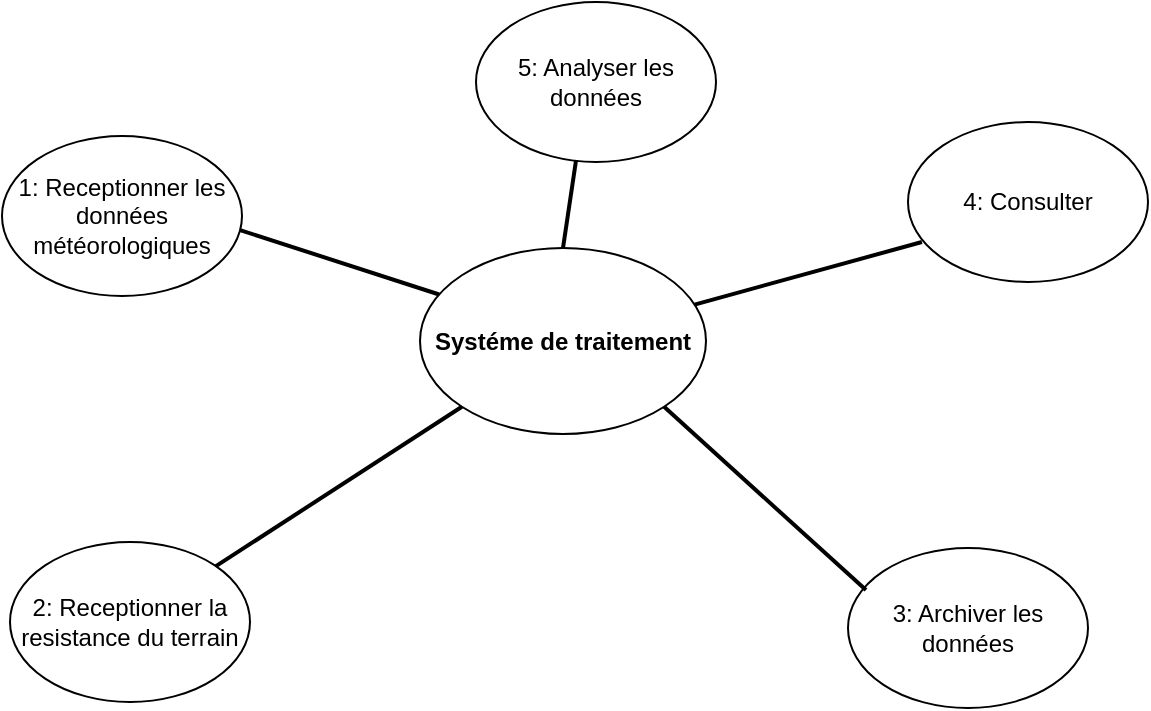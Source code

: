 <mxfile version="26.0.10">
  <diagram name="Page-1" id="E24ZdlD1vGsDDKgUxIw4">
    <mxGraphModel dx="1834" dy="788" grid="0" gridSize="10" guides="1" tooltips="1" connect="1" arrows="1" fold="1" page="0" pageScale="1" pageWidth="827" pageHeight="1169" math="0" shadow="0">
      <root>
        <mxCell id="0" />
        <mxCell id="1" parent="0" />
        <mxCell id="ZopBdSG2hJLMDGmNPnkS-1" value="&lt;b&gt;Systéme de traitement&lt;/b&gt;" style="ellipse;whiteSpace=wrap;html=1;" vertex="1" parent="1">
          <mxGeometry x="158" y="489" width="143" height="93" as="geometry" />
        </mxCell>
        <mxCell id="ZopBdSG2hJLMDGmNPnkS-2" value="1: Receptionner les données météorologiques" style="ellipse;whiteSpace=wrap;html=1;" vertex="1" parent="1">
          <mxGeometry x="-51" y="433" width="120" height="80" as="geometry" />
        </mxCell>
        <mxCell id="ZopBdSG2hJLMDGmNPnkS-4" value="2: Receptionner la resistance du terrain" style="ellipse;whiteSpace=wrap;html=1;" vertex="1" parent="1">
          <mxGeometry x="-47" y="636" width="120" height="80" as="geometry" />
        </mxCell>
        <mxCell id="ZopBdSG2hJLMDGmNPnkS-5" value="3: Archiver les données" style="ellipse;whiteSpace=wrap;html=1;" vertex="1" parent="1">
          <mxGeometry x="372" y="639" width="120" height="80" as="geometry" />
        </mxCell>
        <mxCell id="ZopBdSG2hJLMDGmNPnkS-6" value="4: Consulter" style="ellipse;whiteSpace=wrap;html=1;" vertex="1" parent="1">
          <mxGeometry x="402" y="426" width="120" height="80" as="geometry" />
        </mxCell>
        <mxCell id="ZopBdSG2hJLMDGmNPnkS-7" value="5: Analyser les données" style="ellipse;whiteSpace=wrap;html=1;" vertex="1" parent="1">
          <mxGeometry x="186" y="366" width="120" height="80" as="geometry" />
        </mxCell>
        <mxCell id="ZopBdSG2hJLMDGmNPnkS-13" value="" style="endArrow=none;html=1;rounded=0;fontSize=12;startSize=8;endSize=8;curved=1;exitX=0.067;exitY=0.25;exitDx=0;exitDy=0;exitPerimeter=0;entryX=0.992;entryY=0.588;entryDx=0;entryDy=0;entryPerimeter=0;strokeWidth=2;" edge="1" parent="1" source="ZopBdSG2hJLMDGmNPnkS-1" target="ZopBdSG2hJLMDGmNPnkS-2">
          <mxGeometry width="50" height="50" relative="1" as="geometry">
            <mxPoint x="138" y="507" as="sourcePoint" />
            <mxPoint x="188" y="457" as="targetPoint" />
          </mxGeometry>
        </mxCell>
        <mxCell id="ZopBdSG2hJLMDGmNPnkS-14" value="" style="endArrow=none;html=1;rounded=0;fontSize=12;startSize=8;endSize=8;curved=1;exitX=0.5;exitY=0;exitDx=0;exitDy=0;entryX=0.417;entryY=0.988;entryDx=0;entryDy=0;entryPerimeter=0;strokeWidth=2;" edge="1" parent="1" source="ZopBdSG2hJLMDGmNPnkS-1" target="ZopBdSG2hJLMDGmNPnkS-7">
          <mxGeometry width="50" height="50" relative="1" as="geometry">
            <mxPoint x="138" y="507" as="sourcePoint" />
            <mxPoint x="188" y="457" as="targetPoint" />
          </mxGeometry>
        </mxCell>
        <mxCell id="ZopBdSG2hJLMDGmNPnkS-15" value="" style="endArrow=none;html=1;rounded=0;fontSize=12;startSize=8;endSize=8;curved=1;entryX=0;entryY=1;entryDx=0;entryDy=0;strokeWidth=2;" edge="1" parent="1" source="ZopBdSG2hJLMDGmNPnkS-4" target="ZopBdSG2hJLMDGmNPnkS-1">
          <mxGeometry width="50" height="50" relative="1" as="geometry">
            <mxPoint x="115" y="632" as="sourcePoint" />
            <mxPoint x="165" y="582" as="targetPoint" />
          </mxGeometry>
        </mxCell>
        <mxCell id="ZopBdSG2hJLMDGmNPnkS-16" value="" style="endArrow=none;html=1;rounded=0;fontSize=12;startSize=8;endSize=8;curved=1;entryX=0.075;entryY=0.263;entryDx=0;entryDy=0;entryPerimeter=0;exitX=1;exitY=1;exitDx=0;exitDy=0;strokeWidth=2;" edge="1" parent="1" source="ZopBdSG2hJLMDGmNPnkS-1" target="ZopBdSG2hJLMDGmNPnkS-5">
          <mxGeometry width="50" height="50" relative="1" as="geometry">
            <mxPoint x="301" y="724" as="sourcePoint" />
            <mxPoint x="351" y="674" as="targetPoint" />
          </mxGeometry>
        </mxCell>
        <mxCell id="ZopBdSG2hJLMDGmNPnkS-17" value="" style="endArrow=none;html=1;rounded=0;fontSize=12;startSize=8;endSize=8;curved=1;entryX=0.058;entryY=0.75;entryDx=0;entryDy=0;entryPerimeter=0;strokeWidth=2;" edge="1" parent="1" source="ZopBdSG2hJLMDGmNPnkS-1" target="ZopBdSG2hJLMDGmNPnkS-6">
          <mxGeometry width="50" height="50" relative="1" as="geometry">
            <mxPoint x="138" y="507" as="sourcePoint" />
            <mxPoint x="188" y="457" as="targetPoint" />
          </mxGeometry>
        </mxCell>
      </root>
    </mxGraphModel>
  </diagram>
</mxfile>

